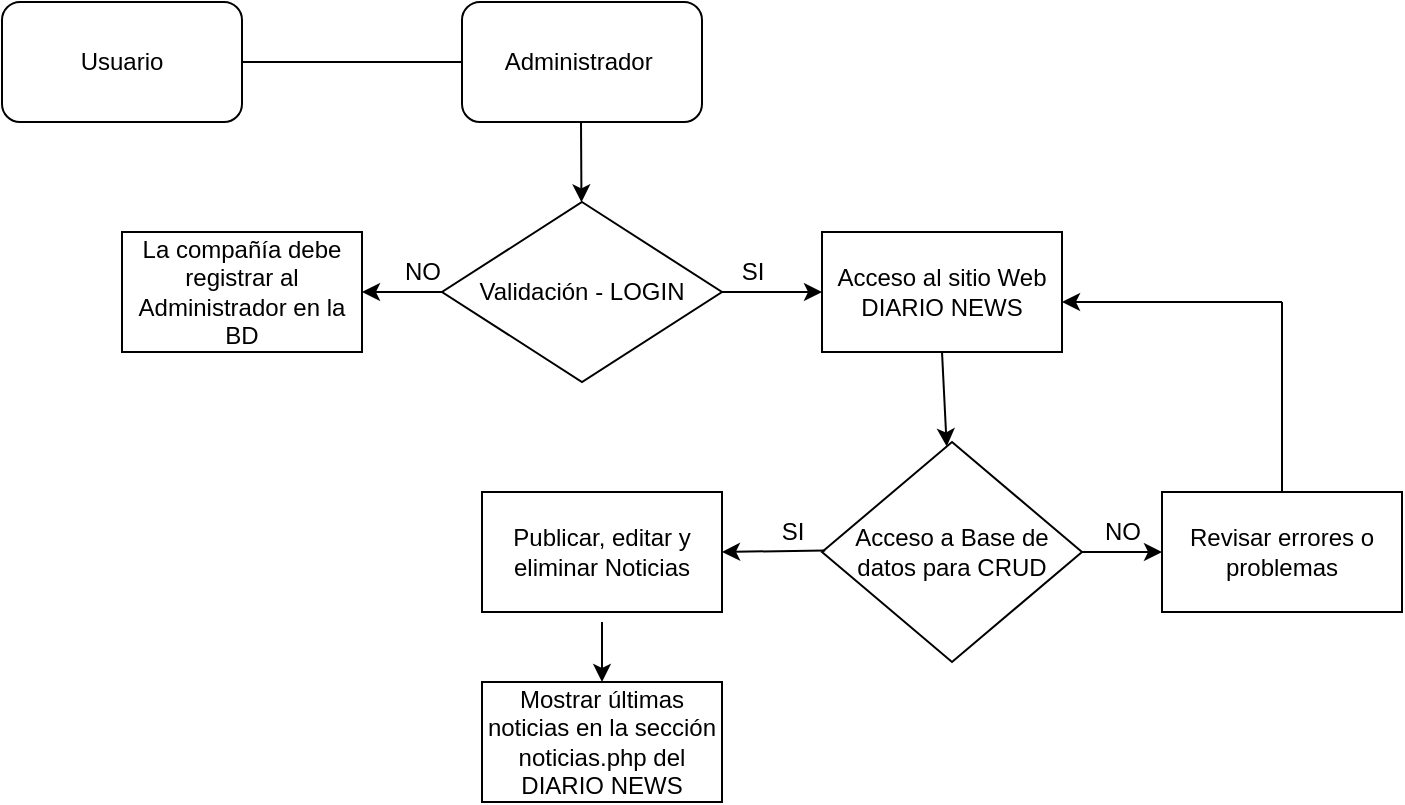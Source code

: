 <mxfile version="20.3.6" type="github">
  <diagram id="kQaC4ZWw2jD6uv-FxZUa" name="Page-1">
    <mxGraphModel dx="1038" dy="489" grid="1" gridSize="10" guides="1" tooltips="1" connect="1" arrows="1" fold="1" page="1" pageScale="1" pageWidth="850" pageHeight="1100" math="0" shadow="0">
      <root>
        <mxCell id="0" />
        <mxCell id="1" parent="0" />
        <mxCell id="lXMdROhuDWXLb9PD8Kn7-1" value="Administrador&amp;nbsp;" style="rounded=1;whiteSpace=wrap;html=1;" parent="1" vertex="1">
          <mxGeometry x="330" y="700" width="120" height="60" as="geometry" />
        </mxCell>
        <mxCell id="lXMdROhuDWXLb9PD8Kn7-2" value="" style="endArrow=classic;html=1;rounded=0;" parent="1" target="lXMdROhuDWXLb9PD8Kn7-3" edge="1">
          <mxGeometry width="50" height="50" relative="1" as="geometry">
            <mxPoint x="389.5" y="760" as="sourcePoint" />
            <mxPoint x="390" y="800" as="targetPoint" />
          </mxGeometry>
        </mxCell>
        <mxCell id="lXMdROhuDWXLb9PD8Kn7-3" value="Validación - LOGIN" style="rhombus;whiteSpace=wrap;html=1;" parent="1" vertex="1">
          <mxGeometry x="320" y="800" width="140" height="90" as="geometry" />
        </mxCell>
        <mxCell id="lXMdROhuDWXLb9PD8Kn7-4" value="" style="endArrow=classic;html=1;rounded=0;exitX=0;exitY=0.5;exitDx=0;exitDy=0;" parent="1" source="lXMdROhuDWXLb9PD8Kn7-3" edge="1">
          <mxGeometry width="50" height="50" relative="1" as="geometry">
            <mxPoint x="240" y="900" as="sourcePoint" />
            <mxPoint x="280" y="845" as="targetPoint" />
          </mxGeometry>
        </mxCell>
        <mxCell id="lXMdROhuDWXLb9PD8Kn7-5" value="NO" style="text;html=1;resizable=0;autosize=1;align=center;verticalAlign=middle;points=[];fillColor=none;strokeColor=none;rounded=0;" parent="1" vertex="1">
          <mxGeometry x="290" y="820" width="40" height="30" as="geometry" />
        </mxCell>
        <mxCell id="lXMdROhuDWXLb9PD8Kn7-6" value="" style="endArrow=classic;html=1;rounded=0;exitX=1;exitY=0.5;exitDx=0;exitDy=0;" parent="1" source="lXMdROhuDWXLb9PD8Kn7-3" edge="1">
          <mxGeometry width="50" height="50" relative="1" as="geometry">
            <mxPoint x="480" y="870" as="sourcePoint" />
            <mxPoint x="510" y="845" as="targetPoint" />
          </mxGeometry>
        </mxCell>
        <mxCell id="lXMdROhuDWXLb9PD8Kn7-7" value="SI" style="text;html=1;resizable=0;autosize=1;align=center;verticalAlign=middle;points=[];fillColor=none;strokeColor=none;rounded=0;" parent="1" vertex="1">
          <mxGeometry x="460" y="820" width="30" height="30" as="geometry" />
        </mxCell>
        <mxCell id="lXMdROhuDWXLb9PD8Kn7-9" value="La compañía debe registrar al Administrador en la BD" style="rounded=0;whiteSpace=wrap;html=1;" parent="1" vertex="1">
          <mxGeometry x="160" y="815" width="120" height="60" as="geometry" />
        </mxCell>
        <mxCell id="lXMdROhuDWXLb9PD8Kn7-10" value="Acceso al sitio Web DIARIO NEWS" style="rounded=0;whiteSpace=wrap;html=1;" parent="1" vertex="1">
          <mxGeometry x="510" y="815" width="120" height="60" as="geometry" />
        </mxCell>
        <mxCell id="lXMdROhuDWXLb9PD8Kn7-11" value="" style="endArrow=classic;html=1;rounded=0;exitX=0.5;exitY=1;exitDx=0;exitDy=0;" parent="1" source="lXMdROhuDWXLb9PD8Kn7-10" target="lXMdROhuDWXLb9PD8Kn7-12" edge="1">
          <mxGeometry width="50" height="50" relative="1" as="geometry">
            <mxPoint x="545" y="960" as="sourcePoint" />
            <mxPoint x="570" y="920" as="targetPoint" />
          </mxGeometry>
        </mxCell>
        <mxCell id="lXMdROhuDWXLb9PD8Kn7-12" value="Acceso a Base de datos para CRUD" style="rhombus;whiteSpace=wrap;html=1;" parent="1" vertex="1">
          <mxGeometry x="510" y="920" width="130" height="110" as="geometry" />
        </mxCell>
        <mxCell id="lXMdROhuDWXLb9PD8Kn7-13" value="" style="endArrow=classic;html=1;rounded=0;exitX=1.053;exitY=0.807;exitDx=0;exitDy=0;exitPerimeter=0;entryX=1;entryY=0.5;entryDx=0;entryDy=0;" parent="1" source="lXMdROhuDWXLb9PD8Kn7-14" target="lXMdROhuDWXLb9PD8Kn7-22" edge="1">
          <mxGeometry width="50" height="50" relative="1" as="geometry">
            <mxPoint x="400" y="1000" as="sourcePoint" />
            <mxPoint x="470" y="977" as="targetPoint" />
          </mxGeometry>
        </mxCell>
        <mxCell id="lXMdROhuDWXLb9PD8Kn7-14" value="SI" style="text;html=1;resizable=0;autosize=1;align=center;verticalAlign=middle;points=[];fillColor=none;strokeColor=none;rounded=0;" parent="1" vertex="1">
          <mxGeometry x="480" y="950" width="30" height="30" as="geometry" />
        </mxCell>
        <mxCell id="lXMdROhuDWXLb9PD8Kn7-15" value="Revisar errores o problemas" style="rounded=0;whiteSpace=wrap;html=1;" parent="1" vertex="1">
          <mxGeometry x="680" y="945" width="120" height="60" as="geometry" />
        </mxCell>
        <mxCell id="lXMdROhuDWXLb9PD8Kn7-16" value="" style="endArrow=classic;html=1;rounded=0;exitX=1;exitY=0.5;exitDx=0;exitDy=0;entryX=0;entryY=0.5;entryDx=0;entryDy=0;" parent="1" source="lXMdROhuDWXLb9PD8Kn7-12" target="lXMdROhuDWXLb9PD8Kn7-15" edge="1">
          <mxGeometry width="50" height="50" relative="1" as="geometry">
            <mxPoint x="640" y="970" as="sourcePoint" />
            <mxPoint x="680" y="965" as="targetPoint" />
          </mxGeometry>
        </mxCell>
        <mxCell id="lXMdROhuDWXLb9PD8Kn7-17" value="NO" style="text;html=1;resizable=0;autosize=1;align=center;verticalAlign=middle;points=[];fillColor=none;strokeColor=none;rounded=0;" parent="1" vertex="1">
          <mxGeometry x="640" y="950" width="40" height="30" as="geometry" />
        </mxCell>
        <mxCell id="lXMdROhuDWXLb9PD8Kn7-19" value="" style="endArrow=classic;html=1;rounded=0;" parent="1" edge="1">
          <mxGeometry width="50" height="50" relative="1" as="geometry">
            <mxPoint x="740" y="850" as="sourcePoint" />
            <mxPoint x="630" y="850" as="targetPoint" />
          </mxGeometry>
        </mxCell>
        <mxCell id="lXMdROhuDWXLb9PD8Kn7-20" value="" style="endArrow=none;html=1;rounded=0;exitX=0.5;exitY=0;exitDx=0;exitDy=0;" parent="1" source="lXMdROhuDWXLb9PD8Kn7-15" edge="1">
          <mxGeometry width="50" height="50" relative="1" as="geometry">
            <mxPoint x="700" y="910" as="sourcePoint" />
            <mxPoint x="740" y="850" as="targetPoint" />
          </mxGeometry>
        </mxCell>
        <mxCell id="lXMdROhuDWXLb9PD8Kn7-22" value="Publicar, editar y eliminar Noticias" style="rounded=0;whiteSpace=wrap;html=1;" parent="1" vertex="1">
          <mxGeometry x="340" y="945" width="120" height="60" as="geometry" />
        </mxCell>
        <mxCell id="lXMdROhuDWXLb9PD8Kn7-24" value="" style="endArrow=classic;html=1;rounded=0;" parent="1" target="lXMdROhuDWXLb9PD8Kn7-25" edge="1">
          <mxGeometry width="50" height="50" relative="1" as="geometry">
            <mxPoint x="400" y="1010" as="sourcePoint" />
            <mxPoint x="400" y="1050" as="targetPoint" />
          </mxGeometry>
        </mxCell>
        <mxCell id="lXMdROhuDWXLb9PD8Kn7-25" value="Mostrar últimas noticias en la sección noticias.php del DIARIO NEWS" style="rounded=0;whiteSpace=wrap;html=1;" parent="1" vertex="1">
          <mxGeometry x="340" y="1040" width="120" height="60" as="geometry" />
        </mxCell>
        <mxCell id="yo3O8zmIsYUGHrZ7HubU-1" value="Usuario" style="rounded=1;whiteSpace=wrap;html=1;" vertex="1" parent="1">
          <mxGeometry x="100" y="700" width="120" height="60" as="geometry" />
        </mxCell>
        <mxCell id="yo3O8zmIsYUGHrZ7HubU-2" value="" style="endArrow=none;html=1;rounded=0;entryX=0;entryY=0.5;entryDx=0;entryDy=0;exitX=1;exitY=0.5;exitDx=0;exitDy=0;" edge="1" parent="1" source="yo3O8zmIsYUGHrZ7HubU-1" target="lXMdROhuDWXLb9PD8Kn7-1">
          <mxGeometry width="50" height="50" relative="1" as="geometry">
            <mxPoint x="250" y="760" as="sourcePoint" />
            <mxPoint x="300" y="710" as="targetPoint" />
          </mxGeometry>
        </mxCell>
      </root>
    </mxGraphModel>
  </diagram>
</mxfile>
